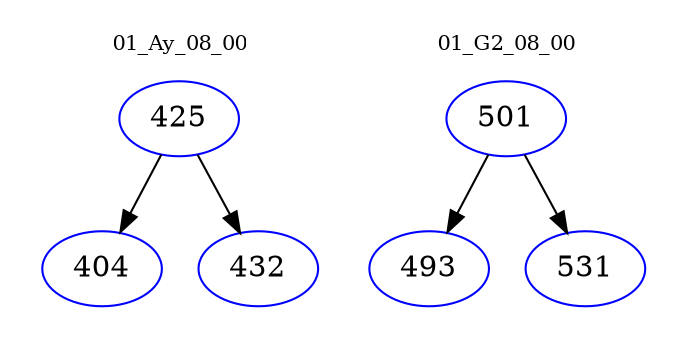 digraph{
subgraph cluster_0 {
color = white
label = "01_Ay_08_00";
fontsize=10;
T0_425 [label="425", color="blue"]
T0_425 -> T0_404 [color="black"]
T0_404 [label="404", color="blue"]
T0_425 -> T0_432 [color="black"]
T0_432 [label="432", color="blue"]
}
subgraph cluster_1 {
color = white
label = "01_G2_08_00";
fontsize=10;
T1_501 [label="501", color="blue"]
T1_501 -> T1_493 [color="black"]
T1_493 [label="493", color="blue"]
T1_501 -> T1_531 [color="black"]
T1_531 [label="531", color="blue"]
}
}
